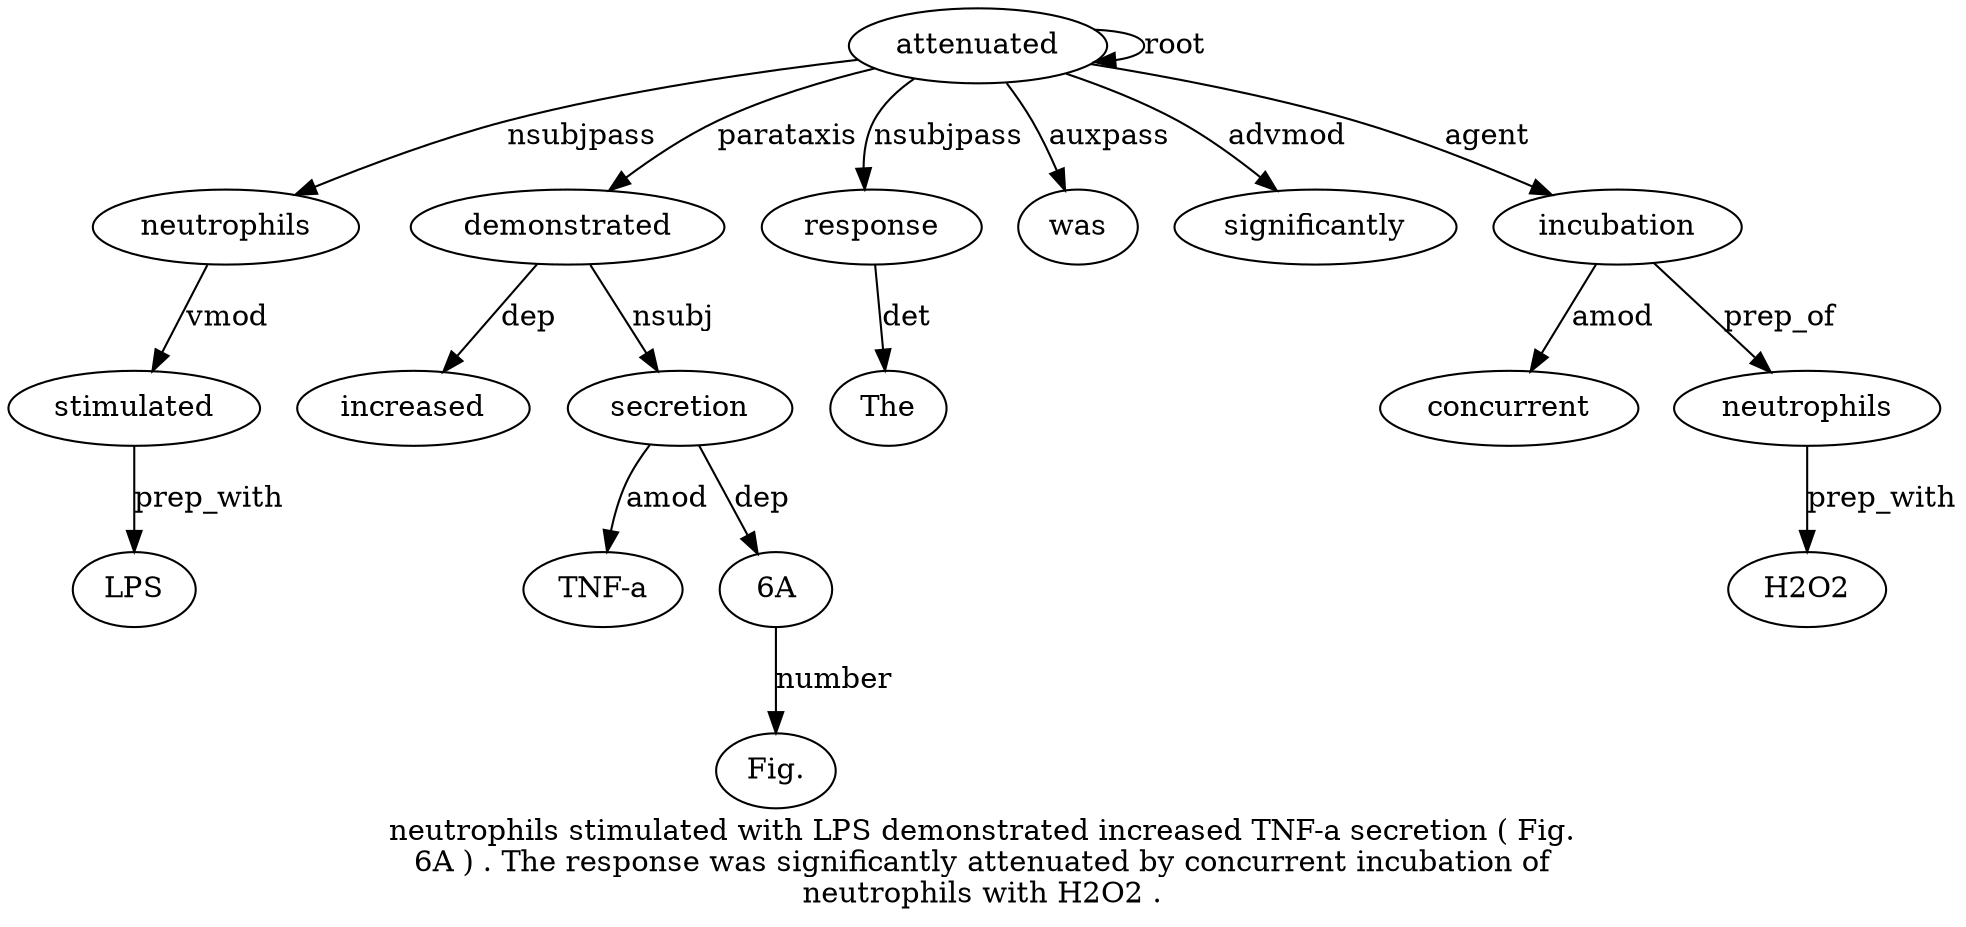digraph "neutrophils stimulated with LPS demonstrated increased TNF-a secretion ( Fig. 6A ) . The response was significantly attenuated by concurrent incubation of neutrophils with H2O2 ." {
label="neutrophils stimulated with LPS demonstrated increased TNF-a secretion ( Fig.
6A ) . The response was significantly attenuated by concurrent incubation of
neutrophils with H2O2 .";
attenuated18 [style=filled, fillcolor=white, label=attenuated];
neutrophils1 [style=filled, fillcolor=white, label=neutrophils];
attenuated18 -> neutrophils1  [label=nsubjpass];
stimulated2 [style=filled, fillcolor=white, label=stimulated];
neutrophils1 -> stimulated2  [label=vmod];
LPS4 [style=filled, fillcolor=white, label=LPS];
stimulated2 -> LPS4  [label=prep_with];
demonstrated5 [style=filled, fillcolor=white, label=demonstrated];
attenuated18 -> demonstrated5  [label=parataxis];
increased6 [style=filled, fillcolor=white, label=increased];
demonstrated5 -> increased6  [label=dep];
secretion8 [style=filled, fillcolor=white, label=secretion];
"TNF-a7" [style=filled, fillcolor=white, label="TNF-a"];
secretion8 -> "TNF-a7"  [label=amod];
demonstrated5 -> secretion8  [label=nsubj];
"6A11" [style=filled, fillcolor=white, label="6A"];
"Fig.10" [style=filled, fillcolor=white, label="Fig."];
"6A11" -> "Fig.10"  [label=number];
secretion8 -> "6A11"  [label=dep];
response15 [style=filled, fillcolor=white, label=response];
The14 [style=filled, fillcolor=white, label=The];
response15 -> The14  [label=det];
attenuated18 -> response15  [label=nsubjpass];
was16 [style=filled, fillcolor=white, label=was];
attenuated18 -> was16  [label=auxpass];
significantly17 [style=filled, fillcolor=white, label=significantly];
attenuated18 -> significantly17  [label=advmod];
attenuated18 -> attenuated18  [label=root];
incubation21 [style=filled, fillcolor=white, label=incubation];
concurrent20 [style=filled, fillcolor=white, label=concurrent];
incubation21 -> concurrent20  [label=amod];
attenuated18 -> incubation21  [label=agent];
neutrophils23 [style=filled, fillcolor=white, label=neutrophils];
incubation21 -> neutrophils23  [label=prep_of];
H2O225 [style=filled, fillcolor=white, label=H2O2];
neutrophils23 -> H2O225  [label=prep_with];
}
